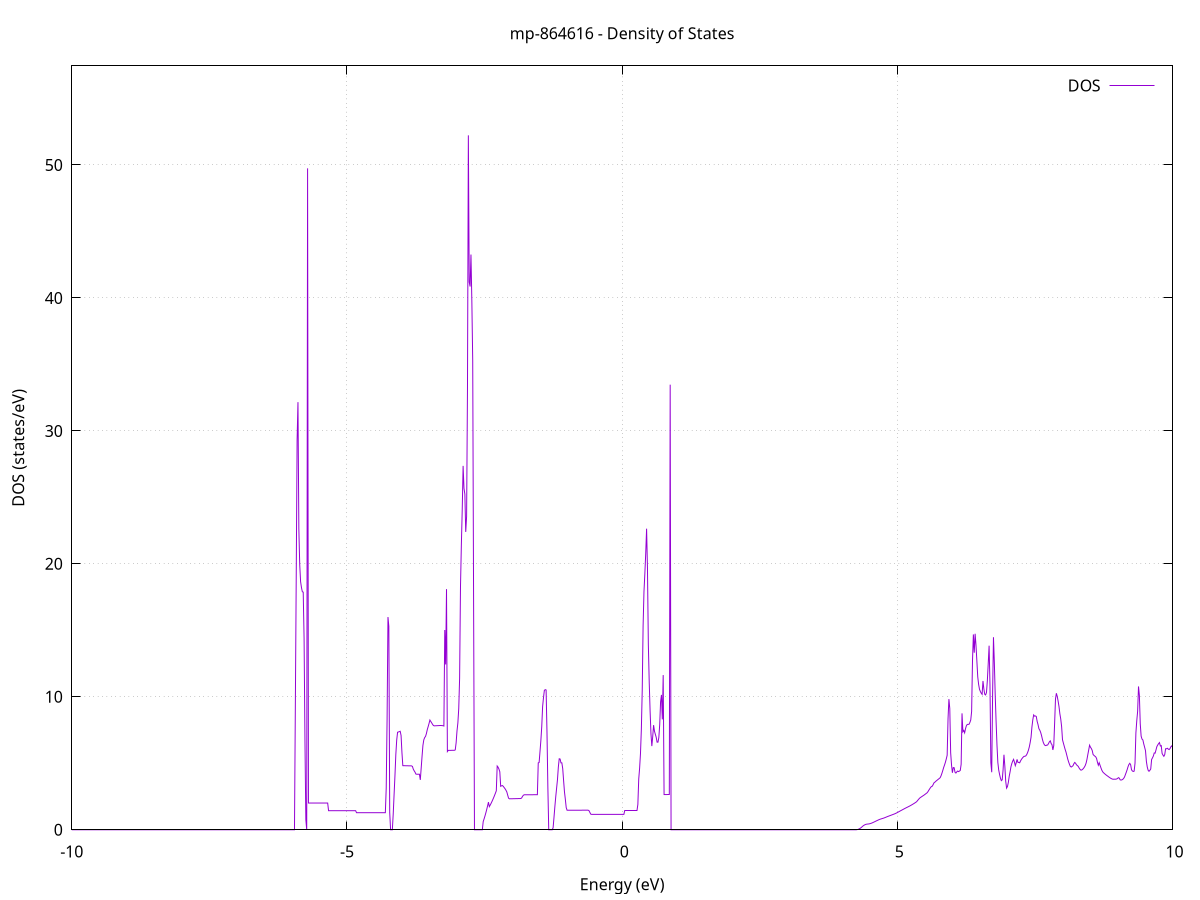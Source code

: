 set title 'mp-864616 - Density of States'
set xlabel 'Energy (eV)'
set ylabel 'DOS (states/eV)'
set grid
set xrange [-10:10]
set yrange [0:57.453]
set xzeroaxis lt -1
set terminal png size 800,600
set output 'mp-864616_dos_gnuplot.png'
plot '-' using 1:2 with lines title 'DOS'
-17.733800 0.000000
-17.717900 0.000000
-17.702000 0.000000
-17.686100 0.000000
-17.670300 0.000000
-17.654400 0.000000
-17.638500 0.000000
-17.622600 0.000000
-17.606800 0.000000
-17.590900 0.000000
-17.575000 0.000000
-17.559100 0.000000
-17.543300 0.000000
-17.527400 0.000000
-17.511500 0.000000
-17.495600 0.000000
-17.479700 0.000000
-17.463900 0.000000
-17.448000 0.000000
-17.432100 0.000000
-17.416200 0.000000
-17.400400 0.000000
-17.384500 0.000000
-17.368600 0.000000
-17.352700 0.000000
-17.336900 0.000000
-17.321000 0.000000
-17.305100 0.000000
-17.289200 0.000000
-17.273400 0.000000
-17.257500 0.000000
-17.241600 0.000000
-17.225700 0.000000
-17.209900 0.000000
-17.194000 0.000000
-17.178100 0.000000
-17.162200 0.000000
-17.146400 0.000000
-17.130500 0.000000
-17.114600 0.000000
-17.098700 0.000000
-17.082800 0.000000
-17.067000 0.000000
-17.051100 0.000000
-17.035200 0.000000
-17.019300 0.000000
-17.003500 0.000000
-16.987600 0.000000
-16.971700 0.000000
-16.955800 0.000000
-16.940000 0.000000
-16.924100 0.000000
-16.908200 0.000000
-16.892300 0.000000
-16.876500 0.000000
-16.860600 0.000000
-16.844700 0.000000
-16.828800 0.000000
-16.813000 0.000000
-16.797100 0.000000
-16.781200 0.000000
-16.765300 0.000000
-16.749500 0.000000
-16.733600 0.000000
-16.717700 0.000000
-16.701800 0.000000
-16.685900 0.000000
-16.670100 0.000000
-16.654200 0.000000
-16.638300 0.000000
-16.622400 0.000000
-16.606600 0.000000
-16.590700 0.000000
-16.574800 0.000000
-16.558900 0.000000
-16.543100 0.000000
-16.527200 0.000000
-16.511300 0.000000
-16.495400 0.000000
-16.479600 0.000000
-16.463700 0.000000
-16.447800 0.000000
-16.431900 0.000000
-16.416100 0.000000
-16.400200 0.000000
-16.384300 0.000000
-16.368400 0.000000
-16.352600 0.000000
-16.336700 0.000000
-16.320800 0.000000
-16.304900 0.000000
-16.289000 0.055200
-16.273200 3.326300
-16.257300 8.569000
-16.241400 13.599200
-16.225500 14.374400
-16.209700 10.080700
-16.193800 7.388100
-16.177900 6.206500
-16.162000 6.206800
-16.146200 6.207000
-16.130300 6.199700
-16.114400 5.787500
-16.098500 5.047500
-16.082700 4.415800
-16.066800 4.052500
-16.050900 4.052200
-16.035000 4.052300
-16.019200 4.052400
-16.003300 4.052500
-15.987400 4.052600
-15.971500 4.052700
-15.955700 4.052900
-15.939800 3.992000
-15.923900 3.841800
-15.908000 3.630900
-15.892100 3.523200
-15.876300 3.517200
-15.860400 3.517400
-15.844500 3.517500
-15.828600 3.517600
-15.812800 3.517800
-15.796900 3.517900
-15.781000 3.518000
-15.765100 3.518100
-15.749300 3.518300
-15.733400 3.554900
-15.717500 3.851100
-15.701600 4.386600
-15.685800 4.639000
-15.669900 4.639500
-15.654000 4.640100
-15.638100 4.640700
-15.622300 4.641300
-15.606400 4.641900
-15.590500 4.642500
-15.574600 4.643100
-15.558800 22.431700
-15.542900 0.000000
-15.527000 0.000000
-15.511100 0.000000
-15.495200 0.000000
-15.479400 0.000000
-15.463500 0.000000
-15.447600 0.000000
-15.431700 0.000000
-15.415900 0.000000
-15.400000 0.000000
-15.384100 0.000000
-15.368200 0.000000
-15.352400 0.000000
-15.336500 0.000000
-15.320600 0.000000
-15.304700 0.000000
-15.288900 0.000000
-15.273000 0.000000
-15.257100 0.000000
-15.241200 0.000000
-15.225400 0.000000
-15.209500 0.000000
-15.193600 0.000000
-15.177700 75.129800
-15.161900 27.720500
-15.146000 20.804800
-15.130100 20.804800
-15.114200 20.804900
-15.098300 22.253200
-15.082500 22.253200
-15.066600 37.156800
-15.050700 0.000000
-15.034800 0.000000
-15.019000 0.000000
-15.003100 0.000000
-14.987200 0.000000
-14.971300 0.000000
-14.955500 0.000000
-14.939600 0.000000
-14.923700 0.000000
-14.907800 0.000000
-14.892000 0.000000
-14.876100 0.000000
-14.860200 0.000000
-14.844300 0.000000
-14.828500 0.000000
-14.812600 0.000000
-14.796700 0.000000
-14.780800 0.000000
-14.765000 0.000000
-14.749100 0.000000
-14.733200 0.000000
-14.717300 0.000000
-14.701400 0.000000
-14.685600 0.000000
-14.669700 0.000000
-14.653800 0.000000
-14.637900 0.000000
-14.622100 0.000000
-14.606200 0.000000
-14.590300 0.000000
-14.574400 0.000000
-14.558600 0.000000
-14.542700 0.000000
-14.526800 0.000000
-14.510900 0.000000
-14.495100 0.000000
-14.479200 0.000000
-14.463300 0.000000
-14.447400 0.000000
-14.431600 0.000000
-14.415700 0.000000
-14.399800 0.000000
-14.383900 0.000000
-14.368000 0.000000
-14.352200 0.000000
-14.336300 0.000000
-14.320400 0.000000
-14.304500 0.000000
-14.288700 0.000000
-14.272800 0.000000
-14.256900 0.000000
-14.241000 0.000000
-14.225200 0.000000
-14.209300 0.000000
-14.193400 0.000000
-14.177500 0.000000
-14.161700 0.000000
-14.145800 0.000000
-14.129900 0.000000
-14.114000 0.000000
-14.098200 0.000000
-14.082300 0.000000
-14.066400 0.000000
-14.050500 0.000000
-14.034700 0.000000
-14.018800 0.000000
-14.002900 0.000000
-13.987000 0.000000
-13.971100 0.000000
-13.955300 0.000000
-13.939400 0.000000
-13.923500 0.000000
-13.907600 0.000000
-13.891800 0.000000
-13.875900 0.000000
-13.860000 0.000000
-13.844100 0.000000
-13.828300 0.000000
-13.812400 0.000000
-13.796500 0.000000
-13.780600 0.000000
-13.764800 24.328700
-13.748900 2.954500
-13.733000 2.954400
-13.717100 2.954200
-13.701300 2.954000
-13.685400 2.953900
-13.669500 2.953700
-13.653600 2.953600
-13.637800 2.953400
-13.621900 2.953300
-13.606000 2.953100
-13.590100 2.952900
-13.574200 2.952800
-13.558400 2.952600
-13.542500 2.870700
-13.526600 2.630000
-13.510700 2.244400
-13.494900 2.041100
-13.479000 1.993500
-13.463100 1.993400
-13.447200 1.993400
-13.431400 1.993400
-13.415500 1.993300
-13.399600 1.993300
-13.383700 1.993300
-13.367900 1.993300
-13.352000 1.993200
-13.336100 1.993200
-13.320200 1.993200
-13.304400 1.993100
-13.288500 1.993100
-13.272600 1.993100
-13.256700 1.993000
-13.240900 1.993000
-13.225000 1.993000
-13.209100 1.992900
-13.193200 1.992800
-13.177300 1.992000
-13.161500 1.992500
-13.145600 1.995600
-13.129700 1.998700
-13.113800 2.001700
-13.098000 2.001600
-13.082100 2.001600
-13.066200 2.001600
-13.050300 2.001600
-13.034500 2.001500
-13.018600 2.001500
-13.002700 2.001500
-12.986800 2.001500
-12.971000 2.001400
-12.955100 2.001400
-12.939200 2.001400
-12.923300 2.001300
-12.907500 2.001300
-12.891600 2.001300
-12.875700 2.001300
-12.859800 2.001200
-12.844000 2.001200
-12.828100 2.052300
-12.812200 2.149600
-12.796300 2.285500
-12.780400 2.491500
-12.764600 2.611800
-12.748700 2.703500
-12.732800 2.721900
-12.716900 2.721900
-12.701100 2.721800
-12.685200 2.721700
-12.669300 2.721600
-12.653400 2.721600
-12.637600 2.721500
-12.621700 2.721400
-12.605800 2.721400
-12.589900 2.721300
-12.574100 2.745100
-12.558200 3.244400
-12.542300 3.891000
-12.526400 4.779600
-12.510600 5.969200
-12.494700 6.663300
-12.478800 7.184700
-12.462900 6.655800
-12.447100 5.708600
-12.431200 4.463700
-12.415300 2.535100
-12.399400 1.393600
-12.383500 0.528200
-12.367700 0.000000
-12.351800 0.000000
-12.335900 0.000000
-12.320000 0.000000
-12.304200 0.000000
-12.288300 0.000000
-12.272400 0.000000
-12.256500 0.000000
-12.240700 0.000000
-12.224800 0.000000
-12.208900 0.000000
-12.193000 0.000000
-12.177200 0.000000
-12.161300 0.000000
-12.145400 0.000000
-12.129500 0.000000
-12.113700 0.000000
-12.097800 0.000000
-12.081900 0.000000
-12.066000 0.000000
-12.050200 0.000000
-12.034300 0.000000
-12.018400 0.000000
-12.002500 0.000000
-11.986600 0.000000
-11.970800 0.000000
-11.954900 0.000000
-11.939000 0.000000
-11.923100 0.000000
-11.907300 0.000000
-11.891400 0.000000
-11.875500 0.000000
-11.859600 0.000000
-11.843800 0.000000
-11.827900 0.000000
-11.812000 0.000000
-11.796100 0.000000
-11.780300 0.000000
-11.764400 0.000000
-11.748500 0.000000
-11.732600 0.000000
-11.716800 0.000000
-11.700900 0.000000
-11.685000 0.000000
-11.669100 0.000000
-11.653300 0.000000
-11.637400 0.000000
-11.621500 0.000000
-11.605600 0.000000
-11.589700 0.000000
-11.573900 0.000000
-11.558000 0.000000
-11.542100 0.000000
-11.526200 0.000000
-11.510400 0.000000
-11.494500 0.000000
-11.478600 0.000000
-11.462700 0.000000
-11.446900 0.000000
-11.431000 0.000000
-11.415100 0.000000
-11.399200 0.000000
-11.383400 0.000000
-11.367500 0.000000
-11.351600 0.000000
-11.335700 0.000000
-11.319900 0.000000
-11.304000 0.000000
-11.288100 0.000000
-11.272200 0.000000
-11.256400 0.000000
-11.240500 0.000000
-11.224600 0.000000
-11.208700 0.000000
-11.192800 0.000000
-11.177000 0.000000
-11.161100 0.000000
-11.145200 0.000000
-11.129300 0.000000
-11.113500 0.000000
-11.097600 0.000000
-11.081700 0.000000
-11.065800 0.000000
-11.050000 0.000000
-11.034100 0.000000
-11.018200 0.000000
-11.002300 0.000000
-10.986500 0.000000
-10.970600 0.000000
-10.954700 0.000000
-10.938800 0.000000
-10.923000 0.000000
-10.907100 0.000000
-10.891200 0.000000
-10.875300 0.000000
-10.859500 0.000000
-10.843600 0.000000
-10.827700 0.000000
-10.811800 0.000000
-10.795900 0.000000
-10.780100 0.000000
-10.764200 0.000000
-10.748300 0.000000
-10.732400 0.000000
-10.716600 0.000000
-10.700700 0.000000
-10.684800 0.000000
-10.668900 0.000000
-10.653100 0.000000
-10.637200 0.000000
-10.621300 0.000000
-10.605400 0.000000
-10.589600 0.000000
-10.573700 0.000000
-10.557800 0.000000
-10.541900 0.000000
-10.526100 0.000000
-10.510200 0.000000
-10.494300 0.000000
-10.478400 0.000000
-10.462600 0.000000
-10.446700 0.000000
-10.430800 0.000000
-10.414900 0.000000
-10.399000 0.000000
-10.383200 0.000000
-10.367300 0.000000
-10.351400 0.000000
-10.335500 0.000000
-10.319700 0.000000
-10.303800 0.000000
-10.287900 0.000000
-10.272000 0.000000
-10.256200 0.000000
-10.240300 0.000000
-10.224400 0.000000
-10.208500 0.000000
-10.192700 0.000000
-10.176800 0.000000
-10.160900 0.000000
-10.145000 0.000000
-10.129200 0.000000
-10.113300 0.000000
-10.097400 0.000000
-10.081500 0.000000
-10.065700 0.000000
-10.049800 0.000000
-10.033900 0.000000
-10.018000 0.000000
-10.002100 0.000000
-9.986300 0.000000
-9.970400 0.000000
-9.954500 0.000000
-9.938600 0.000000
-9.922800 0.000000
-9.906900 0.000000
-9.891000 0.000000
-9.875100 0.000000
-9.859300 0.000000
-9.843400 0.000000
-9.827500 0.000000
-9.811600 0.000000
-9.795800 0.000000
-9.779900 0.000000
-9.764000 0.000000
-9.748100 0.000000
-9.732300 0.000000
-9.716400 0.000000
-9.700500 0.000000
-9.684600 0.000000
-9.668800 0.000000
-9.652900 0.000000
-9.637000 0.000000
-9.621100 0.000000
-9.605200 0.000000
-9.589400 0.000000
-9.573500 0.000000
-9.557600 0.000000
-9.541700 0.000000
-9.525900 0.000000
-9.510000 0.000000
-9.494100 0.000000
-9.478200 0.000000
-9.462400 0.000000
-9.446500 0.000000
-9.430600 0.000000
-9.414700 0.000000
-9.398900 0.000000
-9.383000 0.000000
-9.367100 0.000000
-9.351200 0.000000
-9.335400 0.000000
-9.319500 0.000000
-9.303600 0.000000
-9.287700 0.000000
-9.271800 0.000000
-9.256000 0.000000
-9.240100 0.000000
-9.224200 0.000000
-9.208300 0.000000
-9.192500 0.000000
-9.176600 0.000000
-9.160700 0.000000
-9.144800 0.000000
-9.129000 0.000000
-9.113100 0.000000
-9.097200 0.000000
-9.081300 0.000000
-9.065500 0.000000
-9.049600 0.000000
-9.033700 0.000000
-9.017800 0.000000
-9.002000 0.000000
-8.986100 0.000000
-8.970200 0.000000
-8.954300 0.000000
-8.938500 0.000000
-8.922600 0.000000
-8.906700 0.000000
-8.890800 0.000000
-8.874900 0.000000
-8.859100 0.000000
-8.843200 0.000000
-8.827300 0.000000
-8.811400 0.000000
-8.795600 0.000000
-8.779700 0.000000
-8.763800 0.000000
-8.747900 0.000000
-8.732100 0.000000
-8.716200 0.000000
-8.700300 0.000000
-8.684400 0.000000
-8.668600 0.000000
-8.652700 0.000000
-8.636800 0.000000
-8.620900 0.000000
-8.605100 0.000000
-8.589200 0.000000
-8.573300 0.000000
-8.557400 0.000000
-8.541600 0.000000
-8.525700 0.000000
-8.509800 0.000000
-8.493900 0.000000
-8.478000 0.000000
-8.462200 0.000000
-8.446300 0.000000
-8.430400 0.000000
-8.414500 0.000000
-8.398700 0.000000
-8.382800 0.000000
-8.366900 0.000000
-8.351000 0.000000
-8.335200 0.000000
-8.319300 0.000000
-8.303400 0.000000
-8.287500 0.000000
-8.271700 0.000000
-8.255800 0.000000
-8.239900 0.000000
-8.224000 0.000000
-8.208200 0.000000
-8.192300 0.000000
-8.176400 0.000000
-8.160500 0.000000
-8.144700 0.000000
-8.128800 0.000000
-8.112900 0.000000
-8.097000 0.000000
-8.081100 0.000000
-8.065300 0.000000
-8.049400 0.000000
-8.033500 0.000000
-8.017600 0.000000
-8.001800 0.000000
-7.985900 0.000000
-7.970000 0.000000
-7.954100 0.000000
-7.938300 0.000000
-7.922400 0.000000
-7.906500 0.000000
-7.890600 0.000000
-7.874800 0.000000
-7.858900 0.000000
-7.843000 0.000000
-7.827100 0.000000
-7.811300 0.000000
-7.795400 0.000000
-7.779500 0.000000
-7.763600 0.000000
-7.747800 0.000000
-7.731900 0.000000
-7.716000 0.000000
-7.700100 0.000000
-7.684200 0.000000
-7.668400 0.000000
-7.652500 0.000000
-7.636600 0.000000
-7.620700 0.000000
-7.604900 0.000000
-7.589000 0.000000
-7.573100 0.000000
-7.557200 0.000000
-7.541400 0.000000
-7.525500 0.000000
-7.509600 0.000000
-7.493700 0.000000
-7.477900 0.000000
-7.462000 0.000000
-7.446100 0.000000
-7.430200 0.000000
-7.414400 0.000000
-7.398500 0.000000
-7.382600 0.000000
-7.366700 0.000000
-7.350900 0.000000
-7.335000 0.000000
-7.319100 0.000000
-7.303200 0.000000
-7.287300 0.000000
-7.271500 0.000000
-7.255600 0.000000
-7.239700 0.000000
-7.223800 0.000000
-7.208000 0.000000
-7.192100 0.000000
-7.176200 0.000000
-7.160300 0.000000
-7.144500 0.000000
-7.128600 0.000000
-7.112700 0.000000
-7.096800 0.000000
-7.081000 0.000000
-7.065100 0.000000
-7.049200 0.000000
-7.033300 0.000000
-7.017500 0.000000
-7.001600 0.000000
-6.985700 0.000000
-6.969800 0.000000
-6.954000 0.000000
-6.938100 0.000000
-6.922200 0.000000
-6.906300 0.000000
-6.890400 0.000000
-6.874600 0.000000
-6.858700 0.000000
-6.842800 0.000000
-6.826900 0.000000
-6.811100 0.000000
-6.795200 0.000000
-6.779300 0.000000
-6.763400 0.000000
-6.747600 0.000000
-6.731700 0.000000
-6.715800 0.000000
-6.699900 0.000000
-6.684100 0.000000
-6.668200 0.000000
-6.652300 0.000000
-6.636400 0.000000
-6.620600 0.000000
-6.604700 0.000000
-6.588800 0.000000
-6.572900 0.000000
-6.557100 0.000000
-6.541200 0.000000
-6.525300 0.000000
-6.509400 0.000000
-6.493500 0.000000
-6.477700 0.000000
-6.461800 0.000000
-6.445900 0.000000
-6.430000 0.000000
-6.414200 0.000000
-6.398300 0.000000
-6.382400 0.000000
-6.366500 0.000000
-6.350700 0.000000
-6.334800 0.000000
-6.318900 0.000000
-6.303000 0.000000
-6.287200 0.000000
-6.271300 0.000000
-6.255400 0.000000
-6.239500 0.000000
-6.223700 0.000000
-6.207800 0.000000
-6.191900 0.000000
-6.176000 0.000000
-6.160200 0.000000
-6.144300 0.000000
-6.128400 0.000000
-6.112500 0.000000
-6.096600 0.000000
-6.080800 0.000000
-6.064900 0.000000
-6.049000 0.000000
-6.033100 0.000000
-6.017300 0.000000
-6.001400 0.000000
-5.985500 0.000000
-5.969600 0.000000
-5.953800 0.000000
-5.937900 9.398800
-5.922000 18.984800
-5.906100 29.325500
-5.890300 32.164200
-5.874400 22.638600
-5.858500 19.952400
-5.842600 18.663700
-5.826800 18.215200
-5.810900 17.903600
-5.795000 17.871800
-5.779100 14.367900
-5.763300 6.637600
-5.747400 0.761400
-5.731500 0.000000
-5.715600 49.748500
-5.699700 2.009800
-5.683900 2.009800
-5.668000 2.009800
-5.652100 2.009800
-5.636200 2.009800
-5.620400 2.009800
-5.604500 2.009800
-5.588600 2.009800
-5.572700 2.009800
-5.556900 2.009800
-5.541000 2.009800
-5.525100 2.009800
-5.509200 2.009800
-5.493400 2.009800
-5.477500 2.009800
-5.461600 2.009800
-5.445700 2.009800
-5.429900 2.009800
-5.414000 2.009800
-5.398100 2.009800
-5.382200 2.009800
-5.366400 2.009900
-5.350500 2.009900
-5.334600 1.437000
-5.318700 1.437000
-5.302800 1.437000
-5.287000 1.437000
-5.271100 1.437000
-5.255200 1.437000
-5.239300 1.437000
-5.223500 1.436900
-5.207600 1.436900
-5.191700 1.436900
-5.175800 1.436900
-5.160000 1.436900
-5.144100 1.436900
-5.128200 1.436900
-5.112300 1.436900
-5.096500 1.436900
-5.080600 1.436900
-5.064700 1.436900
-5.048800 1.436900
-5.033000 1.436900
-5.017100 1.436900
-5.001200 1.436900
-4.985300 1.436900
-4.969500 1.436900
-4.953600 1.436900
-4.937700 1.436900
-4.921800 1.436900
-4.905900 1.436900
-4.890100 1.436900
-4.874200 1.436900
-4.858300 1.436900
-4.842400 1.436900
-4.826600 1.282600
-4.810700 1.282600
-4.794800 1.282600
-4.778900 1.282600
-4.763100 1.282500
-4.747200 1.282500
-4.731300 1.282500
-4.715400 1.282400
-4.699600 1.282400
-4.683700 1.282400
-4.667800 1.282400
-4.651900 1.282300
-4.636100 1.282300
-4.620200 1.282300
-4.604300 1.282300
-4.588400 1.282300
-4.572500 1.282200
-4.556700 1.282200
-4.540800 1.282200
-4.524900 1.282200
-4.509000 1.282100
-4.493200 1.282100
-4.477300 1.282100
-4.461400 1.282100
-4.445500 1.282100
-4.429700 1.282000
-4.413800 1.282000
-4.397900 1.282000
-4.382000 1.282000
-4.366200 1.282000
-4.350300 1.281900
-4.334400 1.281900
-4.318500 1.281900
-4.302700 1.281900
-4.286800 3.125400
-4.270900 8.324100
-4.255000 15.999000
-4.239200 15.295800
-4.223300 1.302500
-4.207400 0.000000
-4.191500 0.000000
-4.175600 0.000000
-4.159800 1.163200
-4.143900 2.634700
-4.128000 4.070400
-4.112100 5.668500
-4.096300 6.746200
-4.080400 7.335400
-4.064500 7.356600
-4.048600 7.380700
-4.032800 7.407800
-4.016900 7.092400
-4.001000 5.799300
-3.985100 4.821700
-3.969300 4.819900
-3.953400 4.818200
-3.937500 4.816600
-3.921600 4.815000
-3.905800 4.813400
-3.889900 4.811800
-3.874000 4.810300
-3.858100 4.808900
-3.842300 4.807500
-3.826400 4.806100
-3.810500 4.763300
-3.794600 4.557500
-3.778700 4.434700
-3.762900 4.329800
-3.747000 4.188300
-3.731100 4.177500
-3.715200 4.177100
-3.699400 4.176800
-3.683500 4.176400
-3.667600 3.753400
-3.651700 4.626300
-3.635900 5.512400
-3.620000 6.340100
-3.604100 6.758400
-3.588200 6.933100
-3.572400 7.021600
-3.556500 7.238300
-3.540600 7.534800
-3.524700 7.759700
-3.508900 7.994800
-3.493000 8.253100
-3.477100 8.146700
-3.461200 8.043600
-3.445400 7.934300
-3.429500 7.840800
-3.413600 7.817500
-3.397700 7.820800
-3.381800 7.824200
-3.366000 7.827600
-3.350100 7.831200
-3.334200 7.834900
-3.318300 7.838600
-3.302500 7.842200
-3.286600 7.839800
-3.270700 7.835900
-3.254800 7.823600
-3.239000 7.804100
-3.223100 15.024500
-3.207200 12.434100
-3.191300 18.096900
-3.175500 5.883200
-3.159600 5.972400
-3.143700 5.973100
-3.127800 5.973700
-3.112000 5.974400
-3.096100 5.975200
-3.080200 5.975900
-3.064300 5.976700
-3.048500 5.977500
-3.032600 6.007600
-3.016700 6.543200
-3.000800 7.436000
-2.984900 8.038300
-2.969100 9.109400
-2.953200 11.384400
-2.937300 18.262100
-2.921400 21.446400
-2.905600 24.066600
-2.889700 27.370500
-2.873800 25.683700
-2.857900 25.248000
-2.842100 22.400600
-2.826200 23.561100
-2.810300 33.162300
-2.794400 52.229900
-2.778600 41.194700
-2.762700 40.857500
-2.746800 43.264100
-2.730900 39.773600
-2.715100 35.276900
-2.699200 17.222100
-2.683300 0.000000
-2.667400 0.000000
-2.651600 0.000000
-2.635700 0.000000
-2.619800 0.000000
-2.603900 0.000000
-2.588000 0.000000
-2.572200 0.000000
-2.556300 0.000000
-2.540400 0.000000
-2.524500 0.614600
-2.508700 0.815400
-2.492800 1.033500
-2.476900 1.268800
-2.461000 1.521500
-2.445200 1.791400
-2.429300 2.078600
-2.413400 1.741100
-2.397500 1.855200
-2.381700 1.986100
-2.365800 2.124700
-2.349900 2.270900
-2.334000 2.424800
-2.318200 2.586400
-2.302300 2.755600
-2.286400 2.932400
-2.270500 4.794500
-2.254700 4.711800
-2.238800 4.568000
-2.222900 4.363200
-2.207000 3.269600
-2.191100 3.308800
-2.175300 3.326100
-2.159400 3.263100
-2.143500 3.173500
-2.127600 3.085700
-2.111800 2.977800
-2.095900 2.849900
-2.080000 2.610800
-2.064100 2.380900
-2.048300 2.328800
-2.032400 2.330300
-2.016500 2.331800
-2.000600 2.333400
-1.984800 2.335000
-1.968900 2.336600
-1.953000 2.338200
-1.937100 2.339900
-1.921300 2.341600
-1.905400 2.343300
-1.889500 2.345100
-1.873600 2.346900
-1.857800 2.348700
-1.841900 2.350600
-1.826000 2.392300
-1.810100 2.512400
-1.794200 2.597200
-1.778400 2.632300
-1.762500 2.632500
-1.746600 2.632800
-1.730700 2.633100
-1.714900 2.633400
-1.699000 2.633700
-1.683100 2.634100
-1.667200 2.634400
-1.651400 2.634800
-1.635500 2.635100
-1.619600 2.635500
-1.603700 2.635900
-1.587900 2.636300
-1.572000 2.636700
-1.556100 2.637200
-1.540200 2.637600
-1.524400 5.031100
-1.508500 5.059200
-1.492600 5.881000
-1.476700 6.722500
-1.460900 7.754800
-1.445000 9.268200
-1.429100 9.944200
-1.413200 10.484900
-1.397300 10.538800
-1.381500 10.513700
-1.365600 7.330800
-1.349700 3.188000
-1.333800 0.000000
-1.318000 0.000000
-1.302100 0.000000
-1.286200 0.000000
-1.270300 0.000000
-1.254500 0.153700
-1.238600 0.919700
-1.222700 1.731800
-1.206800 2.470700
-1.191000 3.123400
-1.175100 3.772700
-1.159200 4.718800
-1.143300 5.340700
-1.127500 5.322500
-1.111600 5.035600
-1.095700 5.032700
-1.079800 4.602700
-1.064000 3.711600
-1.048100 2.857600
-1.032200 2.293200
-1.016300 1.668900
-1.000400 1.467800
-0.984600 1.468000
-0.968700 1.468200
-0.952800 1.468500
-0.936900 1.468700
-0.921100 1.469000
-0.905200 1.469200
-0.889300 1.469500
-0.873400 1.469700
-0.857600 1.470000
-0.841700 1.470300
-0.825800 1.470500
-0.809900 1.470800
-0.794100 1.471100
-0.778200 1.471300
-0.762300 1.471600
-0.746400 1.471900
-0.730600 1.472200
-0.714700 1.472500
-0.698800 1.472700
-0.682900 1.473000
-0.667100 1.473300
-0.651200 1.473600
-0.635300 1.473900
-0.619400 1.474200
-0.603500 1.442700
-0.587700 1.315000
-0.571800 1.182000
-0.555900 1.158300
-0.540000 1.158300
-0.524200 1.158300
-0.508300 1.158300
-0.492400 1.158300
-0.476500 1.158400
-0.460700 1.158400
-0.444800 1.158400
-0.428900 1.158400
-0.413000 1.158400
-0.397200 1.158400
-0.381300 1.158400
-0.365400 1.158400
-0.349500 1.158400
-0.333700 1.158400
-0.317800 1.158400
-0.301900 1.158400
-0.286000 1.158400
-0.270200 1.158500
-0.254300 1.158500
-0.238400 1.158500
-0.222500 1.158500
-0.206600 1.158500
-0.190800 1.158500
-0.174900 1.158500
-0.159000 1.158500
-0.143100 1.158500
-0.127300 1.158500
-0.111400 1.158500
-0.095500 1.158500
-0.079600 1.158600
-0.063800 1.158600
-0.047900 1.158600
-0.032000 1.158600
-0.016100 1.158600
-0.000300 1.158600
0.015600 1.158600
0.031500 1.160200
0.047400 1.451600
0.063200 1.451600
0.079100 1.451500
0.095000 1.451500
0.110900 1.451400
0.126800 1.451400
0.142600 1.451300
0.158500 1.451200
0.174400 1.451200
0.190300 1.451100
0.206100 1.451100
0.222000 1.451000
0.237900 1.451000
0.253800 1.450900
0.269600 1.450900
0.285500 1.901700
0.301400 3.819200
0.317300 4.628700
0.333100 5.731600
0.349000 7.559700
0.364900 10.478800
0.380800 15.328800
0.396600 17.905200
0.412500 19.253800
0.428400 20.782800
0.444300 22.647400
0.460100 19.672000
0.476000 13.931800
0.491900 11.119100
0.507800 8.943700
0.523700 7.208300
0.539500 6.294800
0.555400 7.008100
0.571300 7.870600
0.587200 7.419900
0.603000 7.180500
0.618900 6.956600
0.634800 6.590000
0.650700 6.589700
0.666500 6.930600
0.682400 7.901800
0.698300 9.622400
0.714200 10.142900
0.730000 8.301300
0.745900 11.637300
0.761800 2.649200
0.777700 2.649500
0.793500 2.649900
0.809400 2.650200
0.825300 2.650600
0.841200 2.651000
0.857000 2.651400
0.872900 33.475700
0.888800 0.000000
0.904700 0.000000
0.920600 0.000000
0.936400 0.000000
0.952300 0.000000
0.968200 0.000000
0.984100 0.000000
0.999900 0.000000
1.015800 0.000000
1.031700 0.000000
1.047600 0.000000
1.063400 0.000000
1.079300 0.000000
1.095200 0.000000
1.111100 0.000000
1.126900 0.000000
1.142800 0.000000
1.158700 0.000000
1.174600 0.000000
1.190400 0.000000
1.206300 0.000000
1.222200 0.000000
1.238100 0.000000
1.253900 0.000000
1.269800 0.000000
1.285700 0.000000
1.301600 0.000000
1.317500 0.000000
1.333300 0.000000
1.349200 0.000000
1.365100 0.000000
1.381000 0.000000
1.396800 0.000000
1.412700 0.000000
1.428600 0.000000
1.444500 0.000000
1.460300 0.000000
1.476200 0.000000
1.492100 0.000000
1.508000 0.000000
1.523800 0.000000
1.539700 0.000000
1.555600 0.000000
1.571500 0.000000
1.587300 0.000000
1.603200 0.000000
1.619100 0.000000
1.635000 0.000000
1.650800 0.000000
1.666700 0.000000
1.682600 0.000000
1.698500 0.000000
1.714400 0.000000
1.730200 0.000000
1.746100 0.000000
1.762000 0.000000
1.777900 0.000000
1.793700 0.000000
1.809600 0.000000
1.825500 0.000000
1.841400 0.000000
1.857200 0.000000
1.873100 0.000000
1.889000 0.000000
1.904900 0.000000
1.920700 0.000000
1.936600 0.000000
1.952500 0.000000
1.968400 0.000000
1.984200 0.000000
2.000100 0.000000
2.016000 0.000000
2.031900 0.000000
2.047700 0.000000
2.063600 0.000000
2.079500 0.000000
2.095400 0.000000
2.111300 0.000000
2.127100 0.000000
2.143000 0.000000
2.158900 0.000000
2.174800 0.000000
2.190600 0.000000
2.206500 0.000000
2.222400 0.000000
2.238300 0.000000
2.254100 0.000000
2.270000 0.000000
2.285900 0.000000
2.301800 0.000000
2.317600 0.000000
2.333500 0.000000
2.349400 0.000000
2.365300 0.000000
2.381100 0.000000
2.397000 0.000000
2.412900 0.000000
2.428800 0.000000
2.444600 0.000000
2.460500 0.000000
2.476400 0.000000
2.492300 0.000000
2.508200 0.000000
2.524000 0.000000
2.539900 0.000000
2.555800 0.000000
2.571700 0.000000
2.587500 0.000000
2.603400 0.000000
2.619300 0.000000
2.635200 0.000000
2.651000 0.000000
2.666900 0.000000
2.682800 0.000000
2.698700 0.000000
2.714500 0.000000
2.730400 0.000000
2.746300 0.000000
2.762200 0.000000
2.778000 0.000000
2.793900 0.000000
2.809800 0.000000
2.825700 0.000000
2.841500 0.000000
2.857400 0.000000
2.873300 0.000000
2.889200 0.000000
2.905100 0.000000
2.920900 0.000000
2.936800 0.000000
2.952700 0.000000
2.968600 0.000000
2.984400 0.000000
3.000300 0.000000
3.016200 0.000000
3.032100 0.000000
3.047900 0.000000
3.063800 0.000000
3.079700 0.000000
3.095600 0.000000
3.111400 0.000000
3.127300 0.000000
3.143200 0.000000
3.159100 0.000000
3.174900 0.000000
3.190800 0.000000
3.206700 0.000000
3.222600 0.000000
3.238400 0.000000
3.254300 0.000000
3.270200 0.000000
3.286100 0.000000
3.302000 0.000000
3.317800 0.000000
3.333700 0.000000
3.349600 0.000000
3.365500 0.000000
3.381300 0.000000
3.397200 0.000000
3.413100 0.000000
3.429000 0.000000
3.444800 0.000000
3.460700 0.000000
3.476600 0.000000
3.492500 0.000000
3.508300 0.000000
3.524200 0.000000
3.540100 0.000000
3.556000 0.000000
3.571800 0.000000
3.587700 0.000000
3.603600 0.000000
3.619500 0.000000
3.635300 0.000000
3.651200 0.000000
3.667100 0.000000
3.683000 0.000000
3.698900 0.000000
3.714700 0.000000
3.730600 0.000000
3.746500 0.000000
3.762400 0.000000
3.778200 0.000000
3.794100 0.000000
3.810000 0.000000
3.825900 0.000000
3.841700 0.000000
3.857600 0.000000
3.873500 0.000000
3.889400 0.000000
3.905200 0.000000
3.921100 0.000000
3.937000 0.000000
3.952900 0.000000
3.968700 0.000000
3.984600 0.000000
4.000500 0.000000
4.016400 0.000000
4.032200 0.000000
4.048100 0.000000
4.064000 0.000000
4.079900 0.000000
4.095800 0.000000
4.111600 0.000000
4.127500 0.000000
4.143400 0.000000
4.159300 0.000000
4.175100 0.000000
4.191000 0.000000
4.206900 0.000000
4.222800 0.000000
4.238600 0.000000
4.254500 0.001800
4.270400 0.011600
4.286300 0.030000
4.302100 0.056800
4.318000 0.092100
4.333900 0.135900
4.349800 0.188200
4.365600 0.248600
4.381500 0.302800
4.397400 0.347400
4.413300 0.382500
4.429100 0.407900
4.445000 0.423800
4.460900 0.430200
4.476800 0.437200
4.492700 0.449000
4.508500 0.465500
4.524400 0.486800
4.540300 0.512800
4.556200 0.542500
4.572000 0.573100
4.587900 0.604500
4.603800 0.636700
4.619700 0.669200
4.635500 0.700700
4.651400 0.731200
4.667300 0.760500
4.683200 0.787500
4.699000 0.809500
4.714900 0.830200
4.730800 0.850500
4.746700 0.870300
4.762500 0.894200
4.778400 0.920600
4.794300 0.947600
4.810200 0.974700
4.826100 1.001000
4.841900 1.026000
4.857800 1.051000
4.873700 1.075900
4.889600 1.100700
4.905400 1.125300
4.921300 1.149800
4.937200 1.174600
4.953100 1.201500
4.968900 1.230800
4.984800 1.262200
5.000700 1.296300
5.016600 1.332600
5.032400 1.369300
5.048300 1.405700
5.064200 1.441500
5.080100 1.476600
5.095900 1.511700
5.111800 1.547100
5.127700 1.582700
5.143600 1.617300
5.159400 1.651000
5.175300 1.683700
5.191200 1.716000
5.207100 1.748800
5.223000 1.783300
5.238800 1.819000
5.254700 1.856500
5.270600 1.895800
5.286500 1.935600
5.302300 1.975500
5.318200 2.017400
5.334100 2.061900
5.350000 2.108800
5.365800 2.186700
5.381700 2.267600
5.397600 2.342800
5.413500 2.408100
5.429300 2.453000
5.445200 2.497300
5.461100 2.541000
5.477000 2.584400
5.492800 2.630600
5.508700 2.680500
5.524600 2.730700
5.540500 2.780800
5.556300 2.865300
5.572200 2.976600
5.588100 3.076000
5.604000 3.178100
5.619900 3.254100
5.635700 3.279200
5.651600 3.404700
5.667500 3.537100
5.683400 3.583800
5.699200 3.646400
5.715100 3.702000
5.731000 3.755700
5.746900 3.808300
5.762700 3.860100
5.778600 3.918100
5.794500 4.060300
5.810400 4.248700
5.826200 4.459600
5.842100 4.686000
5.858000 4.873200
5.873900 5.080800
5.889700 5.328400
5.905600 5.607100
5.921500 8.357300
5.937400 9.829100
5.953200 9.117200
5.969100 5.798000
5.985000 4.866700
6.000900 4.288200
6.016800 4.678100
6.032600 4.668400
6.048500 4.323900
6.064400 4.266300
6.080300 4.356900
6.096100 4.415700
6.112000 4.375100
6.127900 4.411800
6.143800 4.463100
6.159600 4.924700
6.175500 8.756500
6.191400 7.374000
6.207300 7.472000
6.223100 7.290500
6.239000 7.597400
6.254900 7.825600
6.270800 7.923600
6.286600 7.927700
6.302500 7.932100
6.318400 8.069900
6.334300 8.257400
6.350100 8.900900
6.366000 12.726500
6.381900 14.693400
6.397800 13.318200
6.413700 14.740400
6.429500 13.873000
6.445400 12.701000
6.461300 11.504200
6.477200 10.935700
6.493000 10.568500
6.508900 10.399100
6.524800 10.273900
6.540700 10.184000
6.556500 11.190100
6.572400 10.592300
6.588300 10.193300
6.604200 10.142600
6.620000 10.322500
6.635900 11.223300
6.651800 12.498600
6.667700 13.845100
6.683500 10.917500
6.699400 5.033200
6.715300 4.328300
6.731200 10.163900
6.747000 14.482100
6.762900 12.586000
6.778800 10.139600
6.794700 8.144800
6.810600 6.389100
6.826400 5.063500
6.842300 4.493400
6.858200 4.154400
6.874100 3.879200
6.889900 3.697100
6.905800 3.756300
6.921700 4.508000
6.937600 5.643900
6.953400 4.802500
6.969300 3.661100
6.985200 3.131100
7.001100 3.247800
7.016900 3.560300
7.032800 4.011900
7.048700 4.354600
7.064600 4.733900
7.080400 4.983700
7.096300 5.164800
7.112200 5.295800
7.128100 5.081300
7.143900 4.822300
7.159800 5.024600
7.175700 5.295200
7.191600 5.071100
7.207500 5.062200
7.223300 5.036800
7.239200 5.181100
7.255100 5.294800
7.271000 5.387200
7.286800 5.462800
7.302700 5.523900
7.318600 5.528500
7.334500 5.558700
7.350300 5.650100
7.366200 5.797500
7.382100 5.984300
7.398000 6.231200
7.413800 6.560200
7.429700 6.956800
7.445600 7.721800
7.461500 8.265100
7.477300 8.636300
7.493200 8.546600
7.509100 8.562500
7.525000 8.519700
7.540800 8.150300
7.556700 7.914200
7.572600 7.606400
7.588500 7.493600
7.604400 7.325700
7.620200 7.094600
7.636100 6.805300
7.652000 6.573300
7.667900 6.425700
7.683700 6.344800
7.699600 6.328700
7.715500 6.366700
7.731400 6.374600
7.747200 6.485200
7.763100 6.615200
7.779000 6.688600
7.794900 6.489600
7.810700 6.394700
7.826600 6.004300
7.842500 6.326900
7.858400 8.035100
7.874200 9.850300
7.890100 10.267200
7.906000 10.023600
7.921900 9.675900
7.937700 9.268100
7.953600 8.723800
7.969500 8.328400
7.985400 7.755500
8.001300 6.771000
8.017100 6.525900
8.033000 6.284400
8.048900 6.049300
8.064800 5.845200
8.080600 5.585100
8.096500 5.320400
8.112400 5.102600
8.128300 4.919600
8.144100 4.762500
8.160000 4.718700
8.175900 4.765500
8.191800 4.815900
8.207600 4.964900
8.223500 5.064900
8.239400 5.002200
8.255300 4.887900
8.271100 4.831400
8.287000 4.769700
8.302900 4.647800
8.318800 4.552100
8.334600 4.486500
8.350500 4.495700
8.366400 4.546200
8.382300 4.614900
8.398200 4.709400
8.414000 4.829900
8.429900 5.011400
8.445800 5.297400
8.461700 5.661300
8.477500 6.006700
8.493400 6.361800
8.509300 6.212000
8.525200 6.114600
8.541000 5.966700
8.556900 5.666600
8.572800 5.594700
8.588700 5.540100
8.604500 5.486800
8.620400 5.364600
8.636300 5.080600
8.652200 4.856000
8.668000 5.041700
8.683900 4.847300
8.699800 4.657800
8.715700 4.484100
8.731500 4.359600
8.747400 4.289400
8.763300 4.227700
8.779200 4.170400
8.795100 4.117300
8.810900 4.068100
8.826800 4.022400
8.842700 3.971300
8.858600 3.924700
8.874400 3.882700
8.890300 3.845400
8.906200 3.814400
8.922100 3.798300
8.937900 3.809600
8.953800 3.800100
8.969700 3.808000
8.985600 3.820800
9.001400 3.858600
9.017300 3.920300
9.033200 3.882600
9.049100 3.754100
9.064900 3.739400
9.080800 3.755100
9.096700 3.793900
9.112600 3.864800
9.128400 3.969900
9.144300 4.150100
9.160200 4.327600
9.176100 4.520600
9.192000 4.742300
9.207800 4.908400
9.223700 4.997400
9.239600 4.888100
9.255500 4.512900
9.271300 4.420100
9.287200 4.385300
9.303100 4.409200
9.319000 5.007800
9.334800 7.280300
9.350700 8.197100
9.366600 8.911200
9.382500 10.778600
9.398300 10.101300
9.414200 7.963500
9.430100 7.044400
9.446000 6.822100
9.461800 6.756100
9.477700 6.456600
9.493600 6.207000
9.509500 5.945800
9.525300 5.151900
9.541200 4.723400
9.557100 4.475600
9.573000 4.398700
9.588900 4.469600
9.604700 4.575800
9.620600 5.285400
9.636500 5.409000
9.652400 5.549200
9.668200 5.778200
9.684100 5.764100
9.700000 6.004600
9.715900 6.254900
9.731700 6.376700
9.747600 6.480900
9.763500 6.558200
9.779400 6.301400
9.795200 6.329900
9.811100 5.741800
9.827000 5.617400
9.842900 5.525000
9.858700 5.648100
9.874600 6.093900
9.890500 6.092100
9.906400 6.129400
9.922300 6.071200
9.938100 6.031600
9.954000 6.099100
9.969900 6.236400
9.985800 6.309100
10.001600 6.213800
10.017500 7.180300
10.033400 7.309300
10.049300 7.258300
10.065100 7.423200
10.081000 7.428300
10.096900 7.636300
10.112800 7.989800
10.128600 8.319000
10.144500 8.442600
10.160400 8.428000
10.176300 8.254600
10.192100 7.958300
10.208000 7.595800
10.223900 7.675300
10.239800 7.706400
10.255600 7.744900
10.271500 7.948000
10.287400 8.751100
10.303300 9.590400
10.319200 9.469900
10.335000 9.651800
10.350900 9.916900
10.366800 9.609400
10.382700 9.615000
10.398500 9.628900
10.414400 9.586900
10.430300 9.705300
10.446200 9.933700
10.462000 10.361200
10.477900 10.447000
10.493800 10.287400
10.509700 9.961000
10.525500 9.645200
10.541400 9.425100
10.557300 9.412200
10.573200 10.168900
10.589000 10.019700
10.604900 9.978400
10.620800 9.954600
10.636700 9.897600
10.652500 9.840000
10.668400 9.743200
10.684300 9.677500
10.700200 9.925600
10.716100 10.302800
10.731900 10.493600
10.747800 10.654500
10.763700 11.138300
10.779600 11.531500
10.795400 12.366000
10.811300 11.585500
10.827200 11.223700
10.843100 10.669800
10.858900 11.128300
10.874800 11.626000
10.890700 11.363500
10.906600 11.282700
10.922400 10.871600
10.938300 10.662500
10.954200 10.608200
10.970100 10.599300
10.985900 10.388500
11.001800 9.755500
11.017700 9.607300
11.033600 9.699700
11.049400 9.581300
11.065300 9.625600
11.081200 9.571200
11.097100 9.537000
11.113000 9.663800
11.128800 9.820100
11.144700 9.936100
11.160600 10.040300
11.176500 10.128500
11.192300 9.732100
11.208200 9.291800
11.224100 9.013300
11.240000 8.665100
11.255800 8.329600
11.271700 8.045700
11.287600 7.782800
11.303500 7.071000
11.319300 5.857600
11.335200 5.535700
11.351100 5.315100
11.367000 5.417700
11.382800 5.721300
11.398700 6.005300
11.414600 6.317200
11.430500 6.653500
11.446300 7.110700
11.462200 7.618200
11.478100 7.729200
11.494000 8.232300
11.509900 10.322500
11.525700 9.213100
11.541600 8.814800
11.557500 8.278600
11.573400 7.844400
11.589200 7.605700
11.605100 7.562000
11.621000 7.596200
11.636900 7.645200
11.652700 7.682900
11.668600 7.827700
11.684500 7.866200
11.700400 7.881600
11.716200 8.007800
11.732100 8.491200
11.748000 9.009100
11.763900 10.484200
11.779700 10.171000
11.795600 9.074200
11.811500 8.909500
11.827400 8.871600
11.843200 8.676500
11.859100 8.403400
11.875000 8.085700
11.890900 7.730700
11.906800 7.310600
11.922600 6.844100
11.938500 6.268000
11.954400 5.114700
11.970300 4.692300
11.986100 4.799300
12.002000 4.904500
12.017900 4.995800
12.033800 5.155900
12.049600 5.258900
12.065500 5.342500
12.081400 5.405000
12.097300 5.443900
12.113100 5.512400
12.129000 5.647100
12.144900 5.606400
12.160800 5.483300
12.176600 5.285900
12.192500 4.949700
12.208400 4.544700
12.224300 4.177500
12.240100 3.827500
12.256000 3.437800
12.271900 3.152100
12.287800 2.966400
12.303700 2.291700
12.319500 1.495500
12.335400 0.740300
12.351300 0.438700
12.367200 0.271600
12.383000 0.171600
12.398900 0.132000
12.414800 0.109300
12.430700 0.088700
12.446500 0.070300
12.462400 0.054000
12.478300 0.039800
12.494200 0.027800
12.510000 0.018000
12.525900 0.010300
12.541800 0.004700
12.557700 0.001300
12.573500 0.000000
12.589400 0.000000
12.605300 0.000000
12.621200 0.000000
12.637000 0.000000
12.652900 0.000000
12.668800 0.000000
12.684700 0.000000
12.700600 0.000000
12.716400 0.000000
12.732300 0.000000
12.748200 0.000000
12.764100 0.000000
12.779900 0.000000
12.795800 0.000000
12.811700 0.000000
12.827600 0.000000
12.843400 0.000000
12.859300 0.000000
12.875200 0.000000
12.891100 0.000000
12.906900 0.000000
12.922800 0.000000
12.938700 0.000000
12.954600 0.000000
12.970400 0.000000
12.986300 0.000000
13.002200 0.000000
13.018100 0.000000
13.033900 0.000000
13.049800 0.000000
13.065700 0.000000
13.081600 0.000000
13.097500 0.000000
13.113300 0.000000
13.129200 0.000000
13.145100 0.000000
13.161000 0.000000
13.176800 0.000000
13.192700 0.000000
13.208600 0.000000
13.224500 0.000000
13.240300 0.000000
13.256200 0.000000
13.272100 0.000000
13.288000 0.000000
13.303800 0.000000
13.319700 0.000000
13.335600 0.000000
13.351500 0.000000
13.367300 0.000000
13.383200 0.000000
13.399100 0.000000
13.415000 0.000000
13.430800 0.000000
13.446700 0.000000
13.462600 0.000000
13.478500 0.000000
13.494400 0.000000
13.510200 0.000000
13.526100 0.000000
13.542000 0.000000
13.557900 0.000000
13.573700 0.000000
13.589600 0.000000
13.605500 0.000000
13.621400 0.000000
13.637200 0.000000
13.653100 0.000000
13.669000 0.000000
13.684900 0.000000
13.700700 0.000000
13.716600 0.000000
13.732500 0.000000
13.748400 0.000000
13.764200 0.000000
13.780100 0.000000
13.796000 0.000000
13.811900 0.000000
13.827700 0.000000
13.843600 0.000000
13.859500 0.000000
13.875400 0.000000
13.891300 0.000000
13.907100 0.000000
13.923000 0.000000
13.938900 0.000000
13.954800 0.000000
13.970600 0.000000
13.986500 0.000000
14.002400 0.000000
14.018300 0.000000
e

